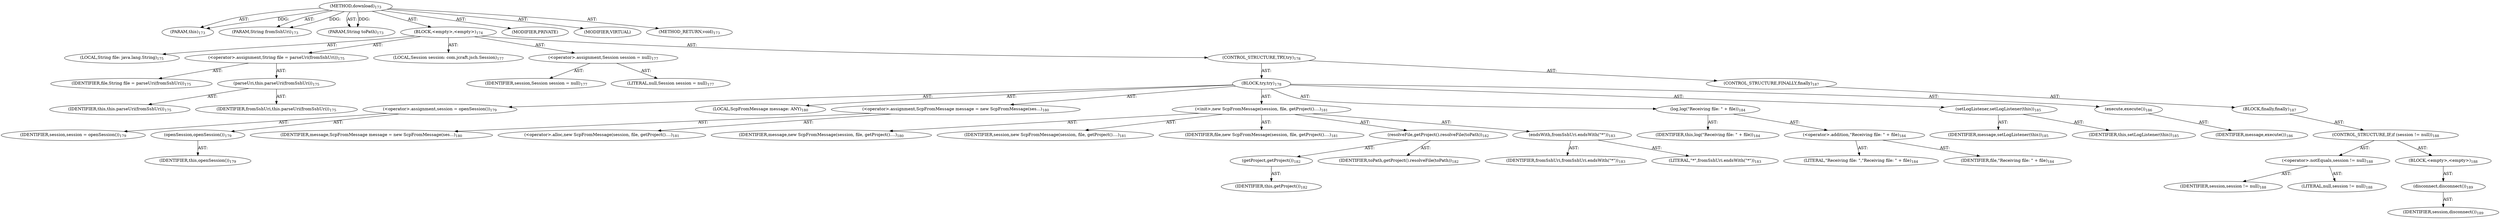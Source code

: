 digraph "download" {  
"111669149701" [label = <(METHOD,download)<SUB>173</SUB>> ]
"115964116996" [label = <(PARAM,this)<SUB>173</SUB>> ]
"115964117005" [label = <(PARAM,String fromSshUri)<SUB>173</SUB>> ]
"115964117006" [label = <(PARAM,String toPath)<SUB>173</SUB>> ]
"25769803801" [label = <(BLOCK,&lt;empty&gt;,&lt;empty&gt;)<SUB>174</SUB>> ]
"94489280518" [label = <(LOCAL,String file: java.lang.String)<SUB>175</SUB>> ]
"30064771148" [label = <(&lt;operator&gt;.assignment,String file = parseUri(fromSshUri))<SUB>175</SUB>> ]
"68719476814" [label = <(IDENTIFIER,file,String file = parseUri(fromSshUri))<SUB>175</SUB>> ]
"30064771149" [label = <(parseUri,this.parseUri(fromSshUri))<SUB>175</SUB>> ]
"68719476748" [label = <(IDENTIFIER,this,this.parseUri(fromSshUri))<SUB>175</SUB>> ]
"68719476815" [label = <(IDENTIFIER,fromSshUri,this.parseUri(fromSshUri))<SUB>175</SUB>> ]
"94489280519" [label = <(LOCAL,Session session: com.jcraft.jsch.Session)<SUB>177</SUB>> ]
"30064771150" [label = <(&lt;operator&gt;.assignment,Session session = null)<SUB>177</SUB>> ]
"68719476816" [label = <(IDENTIFIER,session,Session session = null)<SUB>177</SUB>> ]
"90194313233" [label = <(LITERAL,null,Session session = null)<SUB>177</SUB>> ]
"47244640272" [label = <(CONTROL_STRUCTURE,TRY,try)<SUB>178</SUB>> ]
"25769803802" [label = <(BLOCK,try,try)<SUB>178</SUB>> ]
"30064771151" [label = <(&lt;operator&gt;.assignment,session = openSession())<SUB>179</SUB>> ]
"68719476817" [label = <(IDENTIFIER,session,session = openSession())<SUB>179</SUB>> ]
"30064771152" [label = <(openSession,openSession())<SUB>179</SUB>> ]
"68719476749" [label = <(IDENTIFIER,this,openSession())<SUB>179</SUB>> ]
"94489280520" [label = <(LOCAL,ScpFromMessage message: ANY)<SUB>180</SUB>> ]
"30064771153" [label = <(&lt;operator&gt;.assignment,ScpFromMessage message = new ScpFromMessage(ses...)<SUB>180</SUB>> ]
"68719476818" [label = <(IDENTIFIER,message,ScpFromMessage message = new ScpFromMessage(ses...)<SUB>180</SUB>> ]
"30064771154" [label = <(&lt;operator&gt;.alloc,new ScpFromMessage(session, file, getProject()....)<SUB>181</SUB>> ]
"30064771155" [label = <(&lt;init&gt;,new ScpFromMessage(session, file, getProject()....)<SUB>181</SUB>> ]
"68719476819" [label = <(IDENTIFIER,message,new ScpFromMessage(session, file, getProject()....)<SUB>180</SUB>> ]
"68719476820" [label = <(IDENTIFIER,session,new ScpFromMessage(session, file, getProject()....)<SUB>181</SUB>> ]
"68719476821" [label = <(IDENTIFIER,file,new ScpFromMessage(session, file, getProject()....)<SUB>181</SUB>> ]
"30064771156" [label = <(resolveFile,getProject().resolveFile(toPath))<SUB>182</SUB>> ]
"30064771157" [label = <(getProject,getProject())<SUB>182</SUB>> ]
"68719476750" [label = <(IDENTIFIER,this,getProject())<SUB>182</SUB>> ]
"68719476822" [label = <(IDENTIFIER,toPath,getProject().resolveFile(toPath))<SUB>182</SUB>> ]
"30064771158" [label = <(endsWith,fromSshUri.endsWith(&quot;*&quot;))<SUB>183</SUB>> ]
"68719476823" [label = <(IDENTIFIER,fromSshUri,fromSshUri.endsWith(&quot;*&quot;))<SUB>183</SUB>> ]
"90194313234" [label = <(LITERAL,&quot;*&quot;,fromSshUri.endsWith(&quot;*&quot;))<SUB>183</SUB>> ]
"30064771159" [label = <(log,log(&quot;Receiving file: &quot; + file))<SUB>184</SUB>> ]
"68719476751" [label = <(IDENTIFIER,this,log(&quot;Receiving file: &quot; + file))<SUB>184</SUB>> ]
"30064771160" [label = <(&lt;operator&gt;.addition,&quot;Receiving file: &quot; + file)<SUB>184</SUB>> ]
"90194313235" [label = <(LITERAL,&quot;Receiving file: &quot;,&quot;Receiving file: &quot; + file)<SUB>184</SUB>> ]
"68719476824" [label = <(IDENTIFIER,file,&quot;Receiving file: &quot; + file)<SUB>184</SUB>> ]
"30064771161" [label = <(setLogListener,setLogListener(this))<SUB>185</SUB>> ]
"68719476825" [label = <(IDENTIFIER,message,setLogListener(this))<SUB>185</SUB>> ]
"68719476752" [label = <(IDENTIFIER,this,setLogListener(this))<SUB>185</SUB>> ]
"30064771162" [label = <(execute,execute())<SUB>186</SUB>> ]
"68719476826" [label = <(IDENTIFIER,message,execute())<SUB>186</SUB>> ]
"47244640273" [label = <(CONTROL_STRUCTURE,FINALLY,finally)<SUB>187</SUB>> ]
"25769803803" [label = <(BLOCK,finally,finally)<SUB>187</SUB>> ]
"47244640274" [label = <(CONTROL_STRUCTURE,IF,if (session != null))<SUB>188</SUB>> ]
"30064771163" [label = <(&lt;operator&gt;.notEquals,session != null)<SUB>188</SUB>> ]
"68719476827" [label = <(IDENTIFIER,session,session != null)<SUB>188</SUB>> ]
"90194313236" [label = <(LITERAL,null,session != null)<SUB>188</SUB>> ]
"25769803804" [label = <(BLOCK,&lt;empty&gt;,&lt;empty&gt;)<SUB>188</SUB>> ]
"30064771164" [label = <(disconnect,disconnect())<SUB>189</SUB>> ]
"68719476828" [label = <(IDENTIFIER,session,disconnect())<SUB>189</SUB>> ]
"133143986189" [label = <(MODIFIER,PRIVATE)> ]
"133143986190" [label = <(MODIFIER,VIRTUAL)> ]
"128849018885" [label = <(METHOD_RETURN,void)<SUB>173</SUB>> ]
  "111669149701" -> "115964116996"  [ label = "AST: "] 
  "111669149701" -> "115964117005"  [ label = "AST: "] 
  "111669149701" -> "115964117006"  [ label = "AST: "] 
  "111669149701" -> "25769803801"  [ label = "AST: "] 
  "111669149701" -> "133143986189"  [ label = "AST: "] 
  "111669149701" -> "133143986190"  [ label = "AST: "] 
  "111669149701" -> "128849018885"  [ label = "AST: "] 
  "25769803801" -> "94489280518"  [ label = "AST: "] 
  "25769803801" -> "30064771148"  [ label = "AST: "] 
  "25769803801" -> "94489280519"  [ label = "AST: "] 
  "25769803801" -> "30064771150"  [ label = "AST: "] 
  "25769803801" -> "47244640272"  [ label = "AST: "] 
  "30064771148" -> "68719476814"  [ label = "AST: "] 
  "30064771148" -> "30064771149"  [ label = "AST: "] 
  "30064771149" -> "68719476748"  [ label = "AST: "] 
  "30064771149" -> "68719476815"  [ label = "AST: "] 
  "30064771150" -> "68719476816"  [ label = "AST: "] 
  "30064771150" -> "90194313233"  [ label = "AST: "] 
  "47244640272" -> "25769803802"  [ label = "AST: "] 
  "47244640272" -> "47244640273"  [ label = "AST: "] 
  "25769803802" -> "30064771151"  [ label = "AST: "] 
  "25769803802" -> "94489280520"  [ label = "AST: "] 
  "25769803802" -> "30064771153"  [ label = "AST: "] 
  "25769803802" -> "30064771155"  [ label = "AST: "] 
  "25769803802" -> "30064771159"  [ label = "AST: "] 
  "25769803802" -> "30064771161"  [ label = "AST: "] 
  "25769803802" -> "30064771162"  [ label = "AST: "] 
  "30064771151" -> "68719476817"  [ label = "AST: "] 
  "30064771151" -> "30064771152"  [ label = "AST: "] 
  "30064771152" -> "68719476749"  [ label = "AST: "] 
  "30064771153" -> "68719476818"  [ label = "AST: "] 
  "30064771153" -> "30064771154"  [ label = "AST: "] 
  "30064771155" -> "68719476819"  [ label = "AST: "] 
  "30064771155" -> "68719476820"  [ label = "AST: "] 
  "30064771155" -> "68719476821"  [ label = "AST: "] 
  "30064771155" -> "30064771156"  [ label = "AST: "] 
  "30064771155" -> "30064771158"  [ label = "AST: "] 
  "30064771156" -> "30064771157"  [ label = "AST: "] 
  "30064771156" -> "68719476822"  [ label = "AST: "] 
  "30064771157" -> "68719476750"  [ label = "AST: "] 
  "30064771158" -> "68719476823"  [ label = "AST: "] 
  "30064771158" -> "90194313234"  [ label = "AST: "] 
  "30064771159" -> "68719476751"  [ label = "AST: "] 
  "30064771159" -> "30064771160"  [ label = "AST: "] 
  "30064771160" -> "90194313235"  [ label = "AST: "] 
  "30064771160" -> "68719476824"  [ label = "AST: "] 
  "30064771161" -> "68719476825"  [ label = "AST: "] 
  "30064771161" -> "68719476752"  [ label = "AST: "] 
  "30064771162" -> "68719476826"  [ label = "AST: "] 
  "47244640273" -> "25769803803"  [ label = "AST: "] 
  "25769803803" -> "47244640274"  [ label = "AST: "] 
  "47244640274" -> "30064771163"  [ label = "AST: "] 
  "47244640274" -> "25769803804"  [ label = "AST: "] 
  "30064771163" -> "68719476827"  [ label = "AST: "] 
  "30064771163" -> "90194313236"  [ label = "AST: "] 
  "25769803804" -> "30064771164"  [ label = "AST: "] 
  "30064771164" -> "68719476828"  [ label = "AST: "] 
  "111669149701" -> "115964116996"  [ label = "DDG: "] 
  "111669149701" -> "115964117005"  [ label = "DDG: "] 
  "111669149701" -> "115964117006"  [ label = "DDG: "] 
}
